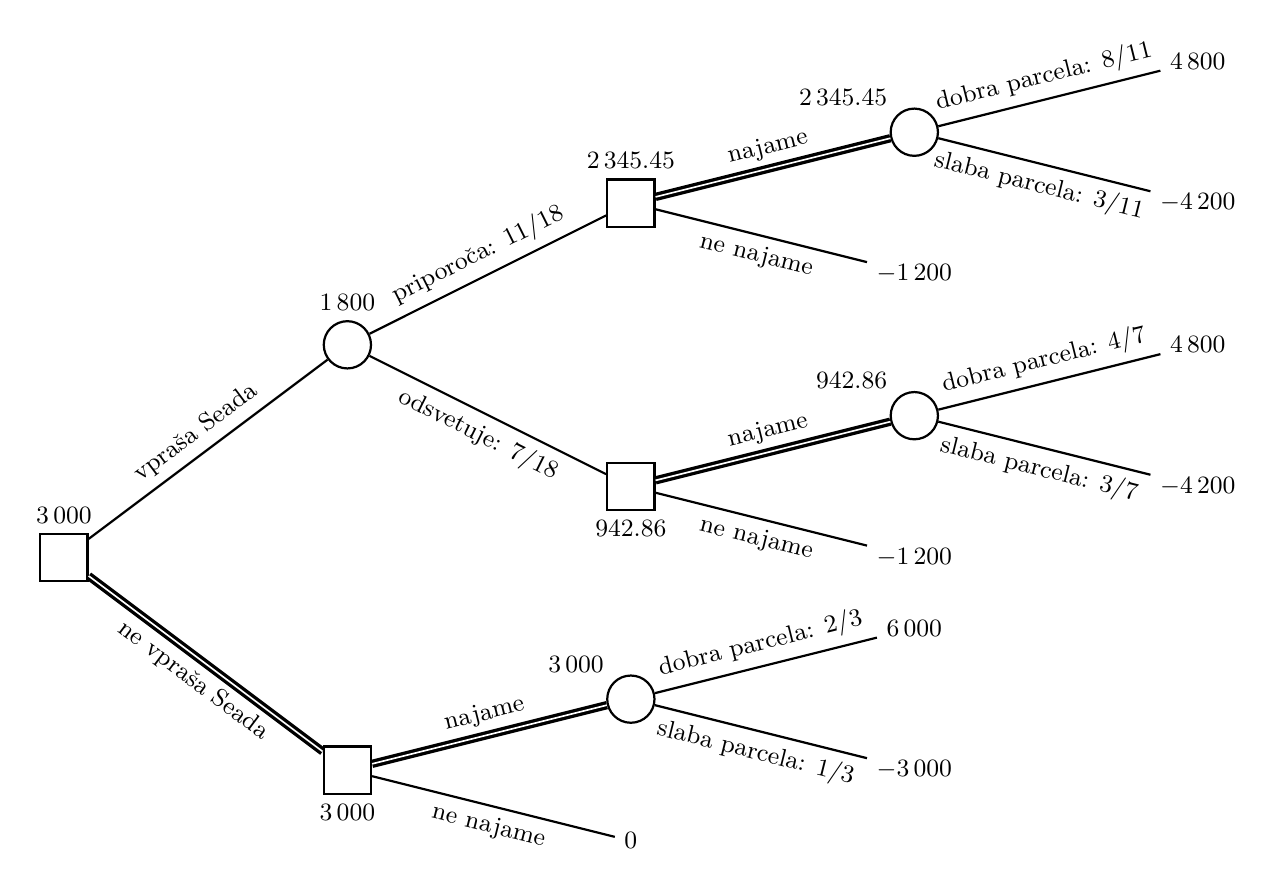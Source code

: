 \begin{tikzpicture}[style=thick,scale=0.9]
\small
\tikzstyle{dec}=[draw,rectangle,minimum size=0.6cm]
\tikzstyle{ran}=[draw,circle,minimum size=0.6cm]
\tikzstyle{pick}=[double, very thick]
\node[dec] (A) at (-8,-1) [label=above:$3\,000 €$] {};
\node[ran] (B) at (-4, 2) [label=above:$1\,800 €$] {};
\node[dec] (C) at (-4,-4) [label=below:$3\,000 €$] {};
\node[dec] (D) at ( 0, 4) [label=above:$2\,345.45 €$] {};
\node[dec] (E) at ( 0, 0) [label=below:$942.86 €$] {};
\node[ran] (F) at ( 0,-3) [label=135:$3\,000 €$] {};
\node      (G) at ( 0,-5) {$0 €$};
\node[ran] (H) at ( 4, 5) [label=135:$2\,345.45 €$] {};
\node      (I) at ( 4, 3) {$-1\,200 €$};
\node[ran] (J) at ( 4, 1) [label=135:$942.86 €$] {};
\node      (K) at ( 4,-1) {$-1\,200 €$};
\node      (L) at ( 4,-2) {$6\,000 €$};
\node      (M) at ( 4,-4) {$-3\,000 €$};
\node      (N) at ( 8, 6) {$4\,800 €$};
\node      (O) at ( 8, 4) {$-4\,200 €$};
\node      (P) at ( 8, 2) {$4\,800 €$};
\node      (Q) at ( 8, 0) {$-4\,200 €$};

\draw (A) -- (B) node[above, midway, sloped] {vpraša Seada};
\draw[pick] (A) -- (C) node[below, midway, sloped] {ne vpraša Seada};
\draw (B) -- (D) node[above, midway, sloped] {priporoča: $11/18$};
\draw (B) -- (E) node[below, midway, sloped] {odsvetuje: $7/18$};
\draw[pick] (C) -- (F) node[above, midway, sloped] {najame};
\draw (C) -- (G) node[below, midway, sloped] {ne najame};
\draw[pick] (D) -- (H) node[above, midway, sloped] {najame};
\draw (D) -- (I) node[below, midway, sloped] {ne najame};
\draw[pick] (E) -- (J) node[above, midway, sloped] {najame};
\draw (E) -- (K) node[below, midway, sloped] {ne najame};
\draw (F) -- (L) node[above, midway, sloped] {dobra parcela: $2/3$};
\draw (F) -- (M) node[below, midway, sloped] {slaba parcela: $1/3$};
\draw (H) -- (N) node[above, midway, sloped] {dobra parcela: $8/11$};
\draw (H) -- (O) node[below, midway, sloped] {slaba parcela: $3/11$};
\draw (J) -- (P) node[above, midway, sloped] {dobra parcela: $4/7$};
\draw (J) -- (Q) node[below, midway, sloped] {slaba parcela: $3/7$};
\end{tikzpicture}
